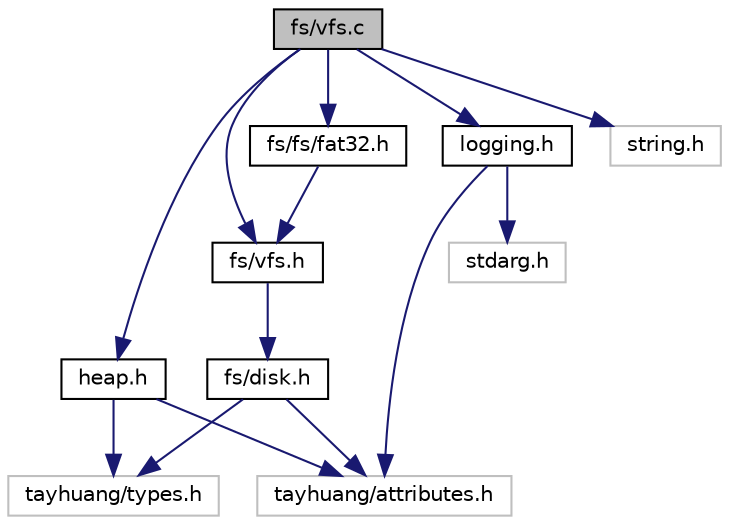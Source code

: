 digraph "fs/vfs.c"
{
 // LATEX_PDF_SIZE
  edge [fontname="Helvetica",fontsize="10",labelfontname="Helvetica",labelfontsize="10"];
  node [fontname="Helvetica",fontsize="10",shape=record];
  Node1 [label="fs/vfs.c",height=0.2,width=0.4,color="black", fillcolor="grey75", style="filled", fontcolor="black",tooltip="VFS"];
  Node1 -> Node2 [color="midnightblue",fontsize="10",style="solid",fontname="Helvetica"];
  Node2 [label="fs/vfs.h",height=0.2,width=0.4,color="black", fillcolor="white", style="filled",URL="$vfs_8h.html",tooltip="VFS"];
  Node2 -> Node3 [color="midnightblue",fontsize="10",style="solid",fontname="Helvetica"];
  Node3 [label="fs/disk.h",height=0.2,width=0.4,color="black", fillcolor="white", style="filled",URL="$disk_8h.html",tooltip="磁盘驱动"];
  Node3 -> Node4 [color="midnightblue",fontsize="10",style="solid",fontname="Helvetica"];
  Node4 [label="tayhuang/types.h",height=0.2,width=0.4,color="grey75", fillcolor="white", style="filled",tooltip=" "];
  Node3 -> Node5 [color="midnightblue",fontsize="10",style="solid",fontname="Helvetica"];
  Node5 [label="tayhuang/attributes.h",height=0.2,width=0.4,color="grey75", fillcolor="white", style="filled",tooltip=" "];
  Node1 -> Node6 [color="midnightblue",fontsize="10",style="solid",fontname="Helvetica"];
  Node6 [label="fs/fs/fat32.h",height=0.2,width=0.4,color="black", fillcolor="white", style="filled",URL="$fat32_8h.html",tooltip="FAT32"];
  Node6 -> Node2 [color="midnightblue",fontsize="10",style="solid",fontname="Helvetica"];
  Node1 -> Node7 [color="midnightblue",fontsize="10",style="solid",fontname="Helvetica"];
  Node7 [label="heap.h",height=0.2,width=0.4,color="black", fillcolor="white", style="filled",URL="$heap_8h.html",tooltip="堆"];
  Node7 -> Node5 [color="midnightblue",fontsize="10",style="solid",fontname="Helvetica"];
  Node7 -> Node4 [color="midnightblue",fontsize="10",style="solid",fontname="Helvetica"];
  Node1 -> Node8 [color="midnightblue",fontsize="10",style="solid",fontname="Helvetica"];
  Node8 [label="logging.h",height=0.2,width=0.4,color="black", fillcolor="white", style="filled",URL="$logging_8h.html",tooltip="日志"];
  Node8 -> Node5 [color="midnightblue",fontsize="10",style="solid",fontname="Helvetica"];
  Node8 -> Node9 [color="midnightblue",fontsize="10",style="solid",fontname="Helvetica"];
  Node9 [label="stdarg.h",height=0.2,width=0.4,color="grey75", fillcolor="white", style="filled",tooltip=" "];
  Node1 -> Node10 [color="midnightblue",fontsize="10",style="solid",fontname="Helvetica"];
  Node10 [label="string.h",height=0.2,width=0.4,color="grey75", fillcolor="white", style="filled",tooltip=" "];
}
